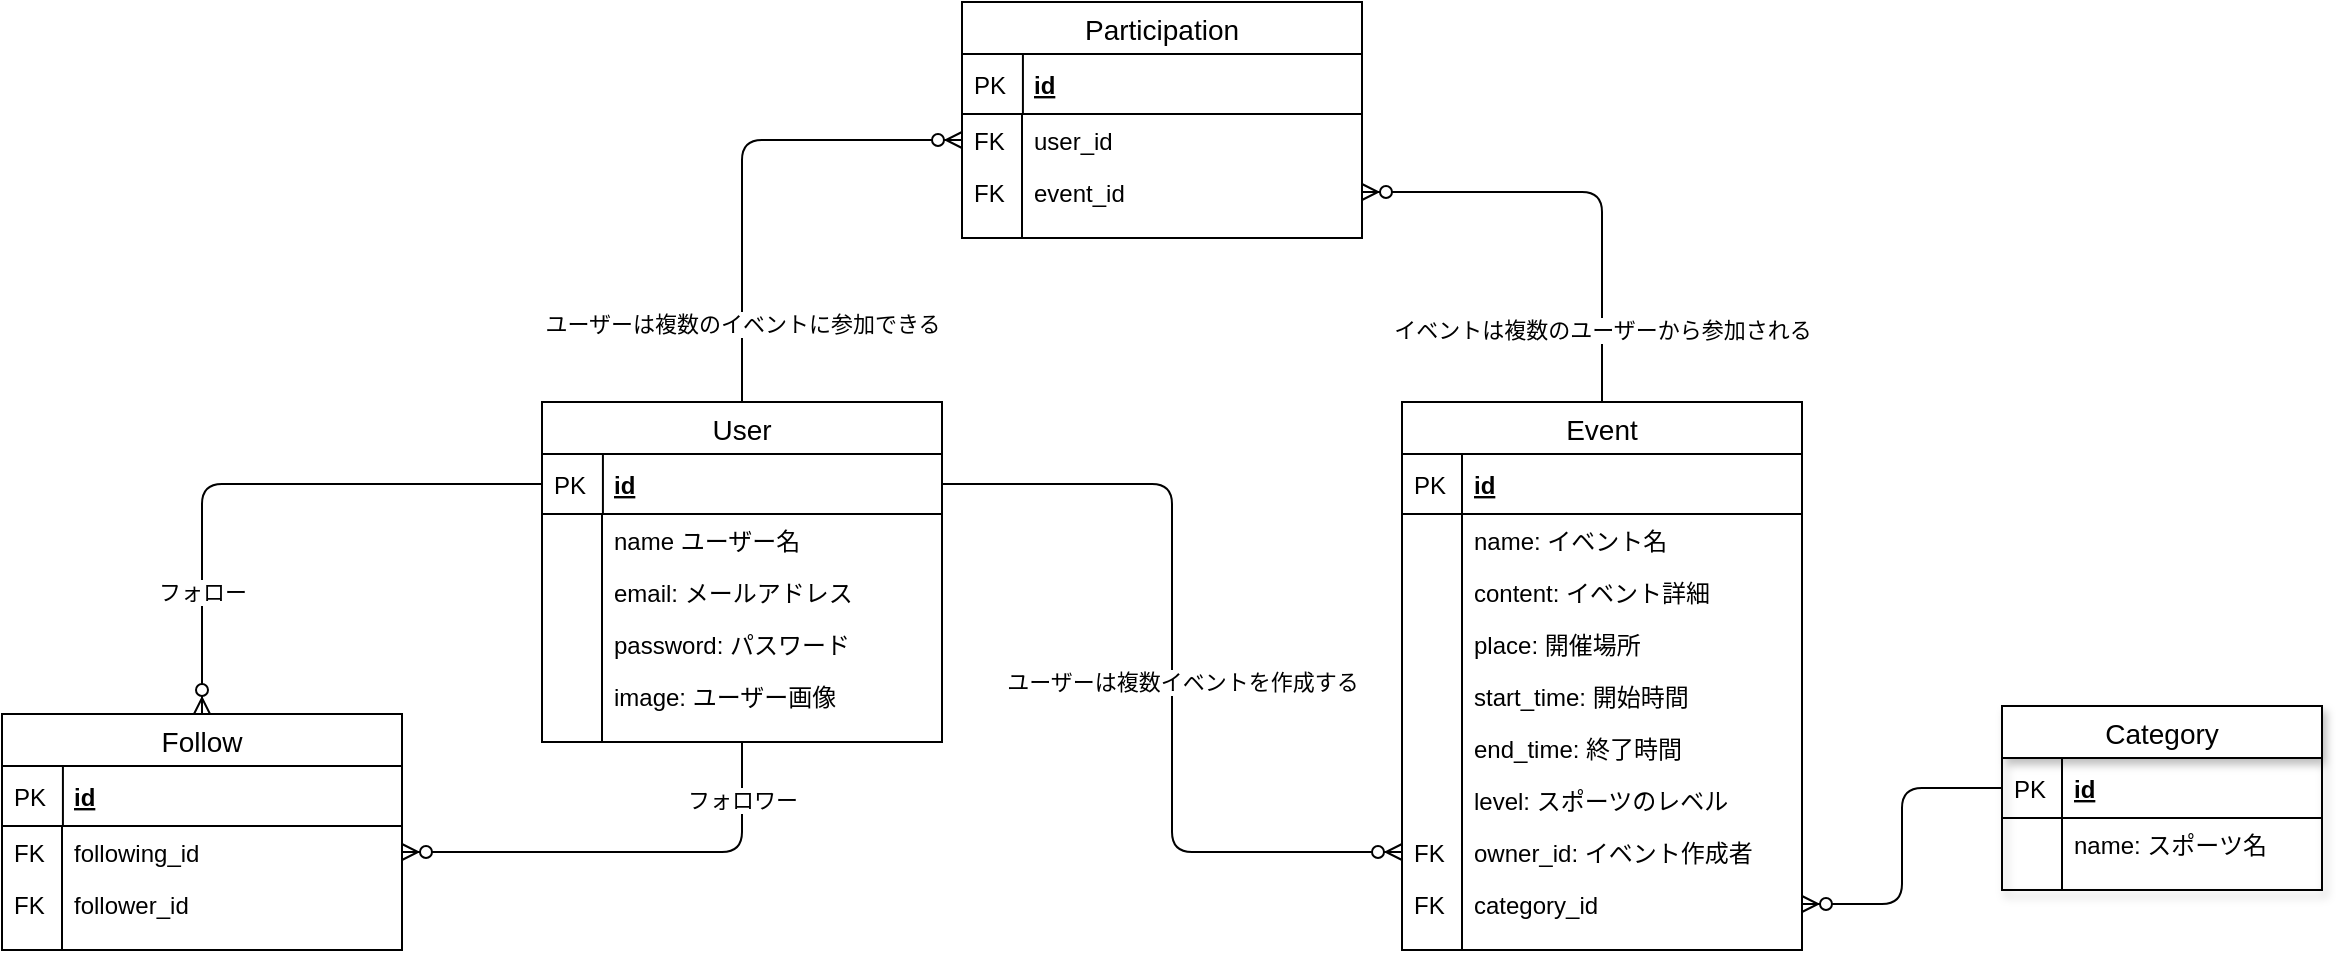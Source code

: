 <mxfile version="13.1.3">
    <diagram id="6hGFLwfOUW9BJ-s0fimq" name="Page-1">
        <mxGraphModel dx="2552" dy="680" grid="1" gridSize="10" guides="1" tooltips="1" connect="1" arrows="1" fold="1" page="1" pageScale="1" pageWidth="1654" pageHeight="1169" math="0" shadow="0">
            <root>
                <mxCell id="0"/>
                <mxCell id="1" parent="0"/>
                <mxCell id="yD3as-fylKnx1eR_pSZM-77" style="edgeStyle=orthogonalEdgeStyle;rounded=1;orthogonalLoop=1;jettySize=auto;html=1;exitX=0.5;exitY=0;exitDx=0;exitDy=0;entryX=0;entryY=0.5;entryDx=0;entryDy=0;fontSize=12;endFill=1;endArrow=ERzeroToMany;" edge="1" parent="1" source="11" target="yD3as-fylKnx1eR_pSZM-63">
                    <mxGeometry relative="1" as="geometry"/>
                </mxCell>
                <mxCell id="yD3as-fylKnx1eR_pSZM-105" value="ユーザーは複数のイベントに参加できる" style="edgeLabel;html=1;align=center;verticalAlign=middle;resizable=0;points=[];" vertex="1" connectable="0" parent="yD3as-fylKnx1eR_pSZM-77">
                    <mxGeometry x="-0.322" y="1" relative="1" as="geometry">
                        <mxPoint x="1" y="42" as="offset"/>
                    </mxGeometry>
                </mxCell>
                <mxCell id="yD3as-fylKnx1eR_pSZM-78" style="rounded=1;orthogonalLoop=1;jettySize=auto;html=1;exitX=0.5;exitY=0;exitDx=0;exitDy=0;entryX=1;entryY=0.5;entryDx=0;entryDy=0;fontSize=12;endFill=1;endArrow=ERzeroToMany;edgeStyle=orthogonalEdgeStyle;" edge="1" parent="1" source="yD3as-fylKnx1eR_pSZM-21" target="yD3as-fylKnx1eR_pSZM-65">
                    <mxGeometry relative="1" as="geometry"/>
                </mxCell>
                <mxCell id="yD3as-fylKnx1eR_pSZM-107" value="イベントは複数のユーザーから参加される" style="edgeLabel;html=1;align=center;verticalAlign=middle;resizable=0;points=[];" vertex="1" connectable="0" parent="yD3as-fylKnx1eR_pSZM-78">
                    <mxGeometry x="-0.236" y="-3" relative="1" as="geometry">
                        <mxPoint x="-3" y="50" as="offset"/>
                    </mxGeometry>
                </mxCell>
                <mxCell id="yD3as-fylKnx1eR_pSZM-79" style="edgeStyle=orthogonalEdgeStyle;rounded=1;orthogonalLoop=1;jettySize=auto;html=1;exitX=1;exitY=0.5;exitDx=0;exitDy=0;entryX=0;entryY=0.5;entryDx=0;entryDy=0;fontSize=12;endFill=1;endArrow=ERzeroToMany;" edge="1" parent="1" source="12" target="yD3as-fylKnx1eR_pSZM-54">
                    <mxGeometry relative="1" as="geometry"/>
                </mxCell>
                <mxCell id="yD3as-fylKnx1eR_pSZM-104" value="ユーザーは複数イベントを作成する" style="edgeLabel;html=1;align=center;verticalAlign=middle;resizable=0;points=[];" vertex="1" connectable="0" parent="yD3as-fylKnx1eR_pSZM-79">
                    <mxGeometry x="-0.417" y="-55" relative="1" as="geometry">
                        <mxPoint x="60" y="93" as="offset"/>
                    </mxGeometry>
                </mxCell>
                <mxCell id="yD3as-fylKnx1eR_pSZM-21" value="Event" style="swimlane;fontStyle=0;childLayout=stackLayout;horizontal=1;startSize=26;horizontalStack=0;resizeParent=1;resizeParentMax=0;resizeLast=0;collapsible=1;marginBottom=0;align=center;fontSize=14;" vertex="1" parent="1">
                    <mxGeometry x="-700" y="360" width="200" height="274" as="geometry">
                        <mxRectangle x="280" y="190" width="60" height="26" as="alternateBounds"/>
                    </mxGeometry>
                </mxCell>
                <mxCell id="yD3as-fylKnx1eR_pSZM-22" value="id" style="shape=partialRectangle;top=0;left=0;right=0;bottom=1;align=left;verticalAlign=middle;fillColor=none;spacingLeft=34;spacingRight=4;overflow=hidden;rotatable=0;points=[[0,0.5],[1,0.5]];portConstraint=eastwest;dropTarget=0;fontStyle=5;fontSize=12;" vertex="1" parent="yD3as-fylKnx1eR_pSZM-21">
                    <mxGeometry y="26" width="200" height="30" as="geometry"/>
                </mxCell>
                <mxCell id="yD3as-fylKnx1eR_pSZM-23" value="PK" style="shape=partialRectangle;top=0;left=0;bottom=0;fillColor=none;align=left;verticalAlign=middle;spacingLeft=4;spacingRight=4;overflow=hidden;rotatable=0;points=[];portConstraint=eastwest;part=1;fontSize=12;" vertex="1" connectable="0" parent="yD3as-fylKnx1eR_pSZM-22">
                    <mxGeometry width="30" height="30" as="geometry"/>
                </mxCell>
                <mxCell id="yD3as-fylKnx1eR_pSZM-24" value="name: イベント名" style="shape=partialRectangle;top=0;left=0;right=0;bottom=0;align=left;verticalAlign=top;fillColor=none;spacingLeft=34;spacingRight=4;overflow=hidden;rotatable=0;points=[[0,0.5],[1,0.5]];portConstraint=eastwest;dropTarget=0;fontSize=12;" vertex="1" parent="yD3as-fylKnx1eR_pSZM-21">
                    <mxGeometry y="56" width="200" height="26" as="geometry"/>
                </mxCell>
                <mxCell id="yD3as-fylKnx1eR_pSZM-25" value="" style="shape=partialRectangle;top=0;left=0;bottom=0;fillColor=none;align=left;verticalAlign=top;spacingLeft=4;spacingRight=4;overflow=hidden;rotatable=0;points=[];portConstraint=eastwest;part=1;fontSize=12;" vertex="1" connectable="0" parent="yD3as-fylKnx1eR_pSZM-24">
                    <mxGeometry width="30" height="26" as="geometry"/>
                </mxCell>
                <mxCell id="yD3as-fylKnx1eR_pSZM-56" value="content: イベント詳細" style="shape=partialRectangle;top=0;left=0;right=0;bottom=0;align=left;verticalAlign=top;fillColor=none;spacingLeft=34;spacingRight=4;overflow=hidden;rotatable=0;points=[[0,0.5],[1,0.5]];portConstraint=eastwest;dropTarget=0;fontSize=12;" vertex="1" parent="yD3as-fylKnx1eR_pSZM-21">
                    <mxGeometry y="82" width="200" height="26" as="geometry"/>
                </mxCell>
                <mxCell id="yD3as-fylKnx1eR_pSZM-57" value="" style="shape=partialRectangle;top=0;left=0;bottom=0;fillColor=none;align=left;verticalAlign=top;spacingLeft=4;spacingRight=4;overflow=hidden;rotatable=0;points=[];portConstraint=eastwest;part=1;fontSize=12;" vertex="1" connectable="0" parent="yD3as-fylKnx1eR_pSZM-56">
                    <mxGeometry width="30" height="26" as="geometry"/>
                </mxCell>
                <mxCell id="yD3as-fylKnx1eR_pSZM-26" value="place: 開催場所" style="shape=partialRectangle;top=0;left=0;right=0;bottom=0;align=left;verticalAlign=top;fillColor=none;spacingLeft=34;spacingRight=4;overflow=hidden;rotatable=0;points=[[0,0.5],[1,0.5]];portConstraint=eastwest;dropTarget=0;fontSize=12;" vertex="1" parent="yD3as-fylKnx1eR_pSZM-21">
                    <mxGeometry y="108" width="200" height="26" as="geometry"/>
                </mxCell>
                <mxCell id="yD3as-fylKnx1eR_pSZM-27" value="" style="shape=partialRectangle;top=0;left=0;bottom=0;fillColor=none;align=left;verticalAlign=top;spacingLeft=4;spacingRight=4;overflow=hidden;rotatable=0;points=[];portConstraint=eastwest;part=1;fontSize=12;" vertex="1" connectable="0" parent="yD3as-fylKnx1eR_pSZM-26">
                    <mxGeometry width="30" height="26" as="geometry"/>
                </mxCell>
                <mxCell id="yD3as-fylKnx1eR_pSZM-28" value="start_time: 開始時間" style="shape=partialRectangle;top=0;left=0;right=0;bottom=0;align=left;verticalAlign=top;fillColor=none;spacingLeft=34;spacingRight=4;overflow=hidden;rotatable=0;points=[[0,0.5],[1,0.5]];portConstraint=eastwest;dropTarget=0;fontSize=12;" vertex="1" parent="yD3as-fylKnx1eR_pSZM-21">
                    <mxGeometry y="134" width="200" height="26" as="geometry"/>
                </mxCell>
                <mxCell id="yD3as-fylKnx1eR_pSZM-29" value="" style="shape=partialRectangle;top=0;left=0;bottom=0;fillColor=none;align=left;verticalAlign=top;spacingLeft=4;spacingRight=4;overflow=hidden;rotatable=0;points=[];portConstraint=eastwest;part=1;fontSize=12;" vertex="1" connectable="0" parent="yD3as-fylKnx1eR_pSZM-28">
                    <mxGeometry width="30" height="26" as="geometry"/>
                </mxCell>
                <mxCell id="yD3as-fylKnx1eR_pSZM-30" value="end_time: 終了時間" style="shape=partialRectangle;top=0;left=0;right=0;bottom=0;align=left;verticalAlign=top;fillColor=none;spacingLeft=34;spacingRight=4;overflow=hidden;rotatable=0;points=[[0,0.5],[1,0.5]];portConstraint=eastwest;dropTarget=0;fontSize=12;" vertex="1" parent="yD3as-fylKnx1eR_pSZM-21">
                    <mxGeometry y="160" width="200" height="26" as="geometry"/>
                </mxCell>
                <mxCell id="yD3as-fylKnx1eR_pSZM-31" value="" style="shape=partialRectangle;top=0;left=0;bottom=0;fillColor=none;align=left;verticalAlign=top;spacingLeft=4;spacingRight=4;overflow=hidden;rotatable=0;points=[];portConstraint=eastwest;part=1;fontSize=12;" vertex="1" connectable="0" parent="yD3as-fylKnx1eR_pSZM-30">
                    <mxGeometry width="30" height="26" as="geometry"/>
                </mxCell>
                <mxCell id="yD3as-fylKnx1eR_pSZM-124" value="level: スポーツのレベル" style="shape=partialRectangle;top=0;left=0;right=0;bottom=0;align=left;verticalAlign=top;fillColor=none;spacingLeft=34;spacingRight=4;overflow=hidden;rotatable=0;points=[[0,0.5],[1,0.5]];portConstraint=eastwest;dropTarget=0;fontSize=12;" vertex="1" parent="yD3as-fylKnx1eR_pSZM-21">
                    <mxGeometry y="186" width="200" height="26" as="geometry"/>
                </mxCell>
                <mxCell id="yD3as-fylKnx1eR_pSZM-125" value="" style="shape=partialRectangle;top=0;left=0;bottom=0;fillColor=none;align=left;verticalAlign=top;spacingLeft=4;spacingRight=4;overflow=hidden;rotatable=0;points=[];portConstraint=eastwest;part=1;fontSize=12;" vertex="1" connectable="0" parent="yD3as-fylKnx1eR_pSZM-124">
                    <mxGeometry width="30" height="26" as="geometry"/>
                </mxCell>
                <mxCell id="yD3as-fylKnx1eR_pSZM-54" value="owner_id: イベント作成者" style="shape=partialRectangle;top=0;left=0;right=0;bottom=0;align=left;verticalAlign=top;fillColor=none;spacingLeft=34;spacingRight=4;overflow=hidden;rotatable=0;points=[[0,0.5],[1,0.5]];portConstraint=eastwest;dropTarget=0;fontSize=12;" vertex="1" parent="yD3as-fylKnx1eR_pSZM-21">
                    <mxGeometry y="212" width="200" height="26" as="geometry"/>
                </mxCell>
                <mxCell id="yD3as-fylKnx1eR_pSZM-55" value="FK" style="shape=partialRectangle;top=0;left=0;bottom=0;fillColor=none;align=left;verticalAlign=top;spacingLeft=4;spacingRight=4;overflow=hidden;rotatable=0;points=[];portConstraint=eastwest;part=1;fontSize=12;" vertex="1" connectable="0" parent="yD3as-fylKnx1eR_pSZM-54">
                    <mxGeometry width="30" height="26" as="geometry"/>
                </mxCell>
                <mxCell id="yD3as-fylKnx1eR_pSZM-162" value="category_id" style="shape=partialRectangle;top=0;left=0;right=0;bottom=0;align=left;verticalAlign=top;fillColor=none;spacingLeft=34;spacingRight=4;overflow=hidden;rotatable=0;points=[[0,0.5],[1,0.5]];portConstraint=eastwest;dropTarget=0;fontSize=12;" vertex="1" parent="yD3as-fylKnx1eR_pSZM-21">
                    <mxGeometry y="238" width="200" height="26" as="geometry"/>
                </mxCell>
                <mxCell id="yD3as-fylKnx1eR_pSZM-163" value="FK" style="shape=partialRectangle;top=0;left=0;bottom=0;fillColor=none;align=left;verticalAlign=top;spacingLeft=4;spacingRight=4;overflow=hidden;rotatable=0;points=[];portConstraint=eastwest;part=1;fontSize=12;" vertex="1" connectable="0" parent="yD3as-fylKnx1eR_pSZM-162">
                    <mxGeometry width="30" height="26" as="geometry"/>
                </mxCell>
                <mxCell id="yD3as-fylKnx1eR_pSZM-154" value="" style="shape=partialRectangle;top=0;left=0;right=0;bottom=0;align=left;verticalAlign=top;fillColor=none;spacingLeft=34;spacingRight=4;overflow=hidden;rotatable=0;points=[[0,0.5],[1,0.5]];portConstraint=eastwest;dropTarget=0;fontSize=12;" vertex="1" parent="yD3as-fylKnx1eR_pSZM-21">
                    <mxGeometry y="264" width="200" height="10" as="geometry"/>
                </mxCell>
                <mxCell id="yD3as-fylKnx1eR_pSZM-155" value="" style="shape=partialRectangle;top=0;left=0;bottom=0;fillColor=none;align=left;verticalAlign=top;spacingLeft=4;spacingRight=4;overflow=hidden;rotatable=0;points=[];portConstraint=eastwest;part=1;fontSize=12;" vertex="1" connectable="0" parent="yD3as-fylKnx1eR_pSZM-154">
                    <mxGeometry width="30" height="10" as="geometry"/>
                </mxCell>
                <mxCell id="yD3as-fylKnx1eR_pSZM-160" style="edgeStyle=orthogonalEdgeStyle;rounded=1;orthogonalLoop=1;jettySize=auto;html=1;entryX=1;entryY=0.5;entryDx=0;entryDy=0;fontSize=12;endFill=1;endArrow=ERzeroToMany;" edge="1" parent="1" source="11" target="yD3as-fylKnx1eR_pSZM-129">
                    <mxGeometry relative="1" as="geometry"/>
                </mxCell>
                <mxCell id="yD3as-fylKnx1eR_pSZM-165" value="フォロワー" style="edgeLabel;html=1;align=center;verticalAlign=middle;resizable=0;points=[];" vertex="1" connectable="0" parent="yD3as-fylKnx1eR_pSZM-160">
                    <mxGeometry x="-0.568" y="1" relative="1" as="geometry">
                        <mxPoint x="-1" y="-20" as="offset"/>
                    </mxGeometry>
                </mxCell>
                <mxCell id="11" value="User" style="swimlane;fontStyle=0;childLayout=stackLayout;horizontal=1;startSize=26;horizontalStack=0;resizeParent=1;resizeParentMax=0;resizeLast=0;collapsible=1;marginBottom=0;align=center;fontSize=14;" vertex="1" parent="1">
                    <mxGeometry x="-1130" y="360" width="200" height="170" as="geometry">
                        <mxRectangle x="280" y="190" width="60" height="26" as="alternateBounds"/>
                    </mxGeometry>
                </mxCell>
                <mxCell id="12" value="id" style="shape=partialRectangle;top=0;left=0;right=0;bottom=1;align=left;verticalAlign=middle;fillColor=none;spacingLeft=34;spacingRight=4;overflow=hidden;rotatable=0;points=[[0,0.5],[1,0.5]];portConstraint=eastwest;dropTarget=0;fontStyle=5;fontSize=12;" vertex="1" parent="11">
                    <mxGeometry y="26" width="200" height="30" as="geometry"/>
                </mxCell>
                <mxCell id="13" value="PK" style="shape=partialRectangle;top=0;left=0;bottom=0;fillColor=none;align=left;verticalAlign=middle;spacingLeft=4;spacingRight=4;overflow=hidden;rotatable=0;points=[];portConstraint=eastwest;part=1;fontSize=12;" vertex="1" connectable="0" parent="12">
                    <mxGeometry width="30.459" height="30" as="geometry"/>
                </mxCell>
                <mxCell id="14" value="name ユーザー名" style="shape=partialRectangle;top=0;left=0;right=0;bottom=0;align=left;verticalAlign=top;fillColor=none;spacingLeft=34;spacingRight=4;overflow=hidden;rotatable=0;points=[[0,0.5],[1,0.5]];portConstraint=eastwest;dropTarget=0;fontSize=12;" vertex="1" parent="11">
                    <mxGeometry y="56" width="200" height="26" as="geometry"/>
                </mxCell>
                <mxCell id="15" value="" style="shape=partialRectangle;top=0;left=0;bottom=0;fillColor=none;align=left;verticalAlign=top;spacingLeft=4;spacingRight=4;overflow=hidden;rotatable=0;points=[];portConstraint=eastwest;part=1;fontSize=12;" vertex="1" connectable="0" parent="14">
                    <mxGeometry width="30" height="26" as="geometry"/>
                </mxCell>
                <mxCell id="16" value="email: メールアドレス" style="shape=partialRectangle;top=0;left=0;right=0;bottom=0;align=left;verticalAlign=top;fillColor=none;spacingLeft=34;spacingRight=4;overflow=hidden;rotatable=0;points=[[0,0.5],[1,0.5]];portConstraint=eastwest;dropTarget=0;fontSize=12;" vertex="1" parent="11">
                    <mxGeometry y="82" width="200" height="26" as="geometry"/>
                </mxCell>
                <mxCell id="17" value="" style="shape=partialRectangle;top=0;left=0;bottom=0;fillColor=none;align=left;verticalAlign=top;spacingLeft=4;spacingRight=4;overflow=hidden;rotatable=0;points=[];portConstraint=eastwest;part=1;fontSize=12;" vertex="1" connectable="0" parent="16">
                    <mxGeometry width="30" height="26" as="geometry"/>
                </mxCell>
                <mxCell id="18" value="password: パスワード" style="shape=partialRectangle;top=0;left=0;right=0;bottom=0;align=left;verticalAlign=top;fillColor=none;spacingLeft=34;spacingRight=4;overflow=hidden;rotatable=0;points=[[0,0.5],[1,0.5]];portConstraint=eastwest;dropTarget=0;fontSize=12;" vertex="1" parent="11">
                    <mxGeometry y="108" width="200" height="26" as="geometry"/>
                </mxCell>
                <mxCell id="19" value="" style="shape=partialRectangle;top=0;left=0;bottom=0;fillColor=none;align=left;verticalAlign=top;spacingLeft=4;spacingRight=4;overflow=hidden;rotatable=0;points=[];portConstraint=eastwest;part=1;fontSize=12;" vertex="1" connectable="0" parent="18">
                    <mxGeometry width="30" height="26" as="geometry"/>
                </mxCell>
                <mxCell id="yD3as-fylKnx1eR_pSZM-19" value="image: ユーザー画像" style="shape=partialRectangle;top=0;left=0;right=0;bottom=0;align=left;verticalAlign=top;fillColor=none;spacingLeft=34;spacingRight=4;overflow=hidden;rotatable=0;points=[[0,0.5],[1,0.5]];portConstraint=eastwest;dropTarget=0;fontSize=12;" vertex="1" parent="11">
                    <mxGeometry y="134" width="200" height="26" as="geometry"/>
                </mxCell>
                <mxCell id="yD3as-fylKnx1eR_pSZM-20" value="" style="shape=partialRectangle;top=0;left=0;bottom=0;fillColor=none;align=left;verticalAlign=top;spacingLeft=4;spacingRight=4;overflow=hidden;rotatable=0;points=[];portConstraint=eastwest;part=1;fontSize=12;" vertex="1" connectable="0" parent="yD3as-fylKnx1eR_pSZM-19">
                    <mxGeometry width="30" height="26" as="geometry"/>
                </mxCell>
                <mxCell id="yD3as-fylKnx1eR_pSZM-150" value="" style="shape=partialRectangle;top=0;left=0;right=0;bottom=0;align=left;verticalAlign=top;fillColor=none;spacingLeft=34;spacingRight=4;overflow=hidden;rotatable=0;points=[[0,0.5],[1,0.5]];portConstraint=eastwest;dropTarget=0;fontSize=12;" vertex="1" parent="11">
                    <mxGeometry y="160" width="200" height="10" as="geometry"/>
                </mxCell>
                <mxCell id="yD3as-fylKnx1eR_pSZM-151" value="" style="shape=partialRectangle;top=0;left=0;bottom=0;fillColor=none;align=left;verticalAlign=top;spacingLeft=4;spacingRight=4;overflow=hidden;rotatable=0;points=[];portConstraint=eastwest;part=1;fontSize=12;" vertex="1" connectable="0" parent="yD3as-fylKnx1eR_pSZM-150">
                    <mxGeometry width="30" height="10" as="geometry"/>
                </mxCell>
                <mxCell id="yD3as-fylKnx1eR_pSZM-137" style="edgeStyle=orthogonalEdgeStyle;rounded=1;orthogonalLoop=1;jettySize=auto;html=1;exitX=0;exitY=0.5;exitDx=0;exitDy=0;entryX=0.5;entryY=0;entryDx=0;entryDy=0;fontSize=12;endFill=1;endArrow=ERzeroToMany;" edge="1" parent="1" source="12" target="yD3as-fylKnx1eR_pSZM-126">
                    <mxGeometry relative="1" as="geometry"/>
                </mxCell>
                <mxCell id="yD3as-fylKnx1eR_pSZM-164" value="フォロー" style="edgeLabel;html=1;align=center;verticalAlign=middle;resizable=0;points=[];" vertex="1" connectable="0" parent="yD3as-fylKnx1eR_pSZM-137">
                    <mxGeometry x="0.003" y="50" relative="1" as="geometry">
                        <mxPoint x="-27" y="4" as="offset"/>
                    </mxGeometry>
                </mxCell>
                <mxCell id="yD3as-fylKnx1eR_pSZM-161" style="edgeStyle=orthogonalEdgeStyle;rounded=1;orthogonalLoop=1;jettySize=auto;html=1;exitX=0;exitY=0.5;exitDx=0;exitDy=0;entryX=1;entryY=0.5;entryDx=0;entryDy=0;fontSize=12;endFill=1;endArrow=ERzeroToMany;" edge="1" parent="1" source="yD3as-fylKnx1eR_pSZM-109" target="yD3as-fylKnx1eR_pSZM-162">
                    <mxGeometry relative="1" as="geometry"/>
                </mxCell>
                <mxCell id="yD3as-fylKnx1eR_pSZM-108" value="Category" style="swimlane;fontStyle=0;childLayout=stackLayout;horizontal=1;startSize=26;horizontalStack=0;resizeParent=1;resizeParentMax=0;resizeLast=0;collapsible=1;marginBottom=0;align=center;fontSize=14;shadow=1;" vertex="1" parent="1">
                    <mxGeometry x="-400" y="512" width="160" height="92" as="geometry"/>
                </mxCell>
                <mxCell id="yD3as-fylKnx1eR_pSZM-109" value="id" style="shape=partialRectangle;top=0;left=0;right=0;bottom=1;align=left;verticalAlign=middle;fillColor=none;spacingLeft=34;spacingRight=4;overflow=hidden;rotatable=0;points=[[0,0.5],[1,0.5]];portConstraint=eastwest;dropTarget=0;fontStyle=5;fontSize=12;" vertex="1" parent="yD3as-fylKnx1eR_pSZM-108">
                    <mxGeometry y="26" width="160" height="30" as="geometry"/>
                </mxCell>
                <mxCell id="yD3as-fylKnx1eR_pSZM-110" value="PK" style="shape=partialRectangle;top=0;left=0;bottom=0;fillColor=none;align=left;verticalAlign=middle;spacingLeft=4;spacingRight=4;overflow=hidden;rotatable=0;points=[];portConstraint=eastwest;part=1;fontSize=12;" vertex="1" connectable="0" parent="yD3as-fylKnx1eR_pSZM-109">
                    <mxGeometry width="30" height="30" as="geometry"/>
                </mxCell>
                <mxCell id="yD3as-fylKnx1eR_pSZM-111" value="name: スポーツ名" style="shape=partialRectangle;top=0;left=0;right=0;bottom=0;align=left;verticalAlign=top;fillColor=none;spacingLeft=34;spacingRight=4;overflow=hidden;rotatable=0;points=[[0,0.5],[1,0.5]];portConstraint=eastwest;dropTarget=0;fontSize=12;" vertex="1" parent="yD3as-fylKnx1eR_pSZM-108">
                    <mxGeometry y="56" width="160" height="26" as="geometry"/>
                </mxCell>
                <mxCell id="yD3as-fylKnx1eR_pSZM-112" value="" style="shape=partialRectangle;top=0;left=0;bottom=0;fillColor=none;align=left;verticalAlign=top;spacingLeft=4;spacingRight=4;overflow=hidden;rotatable=0;points=[];portConstraint=eastwest;part=1;fontSize=12;" vertex="1" connectable="0" parent="yD3as-fylKnx1eR_pSZM-111">
                    <mxGeometry width="30" height="26" as="geometry"/>
                </mxCell>
                <mxCell id="yD3as-fylKnx1eR_pSZM-158" value="" style="shape=partialRectangle;top=0;left=0;right=0;bottom=0;align=left;verticalAlign=top;fillColor=none;spacingLeft=34;spacingRight=4;overflow=hidden;rotatable=0;points=[[0,0.5],[1,0.5]];portConstraint=eastwest;dropTarget=0;fontSize=12;" vertex="1" parent="yD3as-fylKnx1eR_pSZM-108">
                    <mxGeometry y="82" width="160" height="10" as="geometry"/>
                </mxCell>
                <mxCell id="yD3as-fylKnx1eR_pSZM-159" value="" style="shape=partialRectangle;top=0;left=0;bottom=0;fillColor=none;align=left;verticalAlign=top;spacingLeft=4;spacingRight=4;overflow=hidden;rotatable=0;points=[];portConstraint=eastwest;part=1;fontSize=12;" vertex="1" connectable="0" parent="yD3as-fylKnx1eR_pSZM-158">
                    <mxGeometry width="30" height="10" as="geometry"/>
                </mxCell>
                <mxCell id="yD3as-fylKnx1eR_pSZM-60" value="Participation" style="swimlane;fontStyle=0;childLayout=stackLayout;horizontal=1;startSize=26;horizontalStack=0;resizeParent=1;resizeParentMax=0;resizeLast=0;collapsible=1;marginBottom=0;align=center;fontSize=14;" vertex="1" parent="1">
                    <mxGeometry x="-920" y="160" width="200" height="118" as="geometry">
                        <mxRectangle x="280" y="190" width="60" height="26" as="alternateBounds"/>
                    </mxGeometry>
                </mxCell>
                <mxCell id="yD3as-fylKnx1eR_pSZM-61" value="id" style="shape=partialRectangle;top=0;left=0;right=0;bottom=1;align=left;verticalAlign=middle;fillColor=none;spacingLeft=34;spacingRight=4;overflow=hidden;rotatable=0;points=[[0,0.5],[1,0.5]];portConstraint=eastwest;dropTarget=0;fontStyle=5;fontSize=12;" vertex="1" parent="yD3as-fylKnx1eR_pSZM-60">
                    <mxGeometry y="26" width="200" height="30" as="geometry"/>
                </mxCell>
                <mxCell id="yD3as-fylKnx1eR_pSZM-62" value="PK" style="shape=partialRectangle;top=0;left=0;bottom=0;fillColor=none;align=left;verticalAlign=middle;spacingLeft=4;spacingRight=4;overflow=hidden;rotatable=0;points=[];portConstraint=eastwest;part=1;fontSize=12;" vertex="1" connectable="0" parent="yD3as-fylKnx1eR_pSZM-61">
                    <mxGeometry width="30.459" height="30" as="geometry"/>
                </mxCell>
                <mxCell id="yD3as-fylKnx1eR_pSZM-63" value="user_id" style="shape=partialRectangle;top=0;left=0;right=0;bottom=0;align=left;verticalAlign=top;fillColor=none;spacingLeft=34;spacingRight=4;overflow=hidden;rotatable=0;points=[[0,0.5],[1,0.5]];portConstraint=eastwest;dropTarget=0;fontSize=12;" vertex="1" parent="yD3as-fylKnx1eR_pSZM-60">
                    <mxGeometry y="56" width="200" height="26" as="geometry"/>
                </mxCell>
                <mxCell id="yD3as-fylKnx1eR_pSZM-64" value="FK" style="shape=partialRectangle;top=0;left=0;bottom=0;fillColor=none;align=left;verticalAlign=top;spacingLeft=4;spacingRight=4;overflow=hidden;rotatable=0;points=[];portConstraint=eastwest;part=1;fontSize=12;" vertex="1" connectable="0" parent="yD3as-fylKnx1eR_pSZM-63">
                    <mxGeometry width="30" height="26" as="geometry"/>
                </mxCell>
                <mxCell id="yD3as-fylKnx1eR_pSZM-65" value="event_id" style="shape=partialRectangle;top=0;left=0;right=0;bottom=0;align=left;verticalAlign=top;fillColor=none;spacingLeft=34;spacingRight=4;overflow=hidden;rotatable=0;points=[[0,0.5],[1,0.5]];portConstraint=eastwest;dropTarget=0;fontSize=12;" vertex="1" parent="yD3as-fylKnx1eR_pSZM-60">
                    <mxGeometry y="82" width="200" height="26" as="geometry"/>
                </mxCell>
                <mxCell id="yD3as-fylKnx1eR_pSZM-66" value="FK" style="shape=partialRectangle;top=0;left=0;bottom=0;fillColor=none;align=left;verticalAlign=top;spacingLeft=4;spacingRight=4;overflow=hidden;rotatable=0;points=[];portConstraint=eastwest;part=1;fontSize=12;" vertex="1" connectable="0" parent="yD3as-fylKnx1eR_pSZM-65">
                    <mxGeometry width="30" height="26" as="geometry"/>
                </mxCell>
                <mxCell id="yD3as-fylKnx1eR_pSZM-156" value="" style="shape=partialRectangle;top=0;left=0;right=0;bottom=0;align=left;verticalAlign=top;fillColor=none;spacingLeft=34;spacingRight=4;overflow=hidden;rotatable=0;points=[[0,0.5],[1,0.5]];portConstraint=eastwest;dropTarget=0;fontSize=12;" vertex="1" parent="yD3as-fylKnx1eR_pSZM-60">
                    <mxGeometry y="108" width="200" height="10" as="geometry"/>
                </mxCell>
                <mxCell id="yD3as-fylKnx1eR_pSZM-157" value="" style="shape=partialRectangle;top=0;left=0;bottom=0;fillColor=none;align=left;verticalAlign=top;spacingLeft=4;spacingRight=4;overflow=hidden;rotatable=0;points=[];portConstraint=eastwest;part=1;fontSize=12;" vertex="1" connectable="0" parent="yD3as-fylKnx1eR_pSZM-156">
                    <mxGeometry width="30" height="10" as="geometry"/>
                </mxCell>
                <mxCell id="yD3as-fylKnx1eR_pSZM-126" value="Follow" style="swimlane;fontStyle=0;childLayout=stackLayout;horizontal=1;startSize=26;horizontalStack=0;resizeParent=1;resizeParentMax=0;resizeLast=0;collapsible=1;marginBottom=0;align=center;fontSize=14;" vertex="1" parent="1">
                    <mxGeometry x="-1400" y="516" width="200" height="118" as="geometry">
                        <mxRectangle x="280" y="190" width="60" height="26" as="alternateBounds"/>
                    </mxGeometry>
                </mxCell>
                <mxCell id="yD3as-fylKnx1eR_pSZM-127" value="id" style="shape=partialRectangle;top=0;left=0;right=0;bottom=1;align=left;verticalAlign=middle;fillColor=none;spacingLeft=34;spacingRight=4;overflow=hidden;rotatable=0;points=[[0,0.5],[1,0.5]];portConstraint=eastwest;dropTarget=0;fontStyle=5;fontSize=12;" vertex="1" parent="yD3as-fylKnx1eR_pSZM-126">
                    <mxGeometry y="26" width="200" height="30" as="geometry"/>
                </mxCell>
                <mxCell id="yD3as-fylKnx1eR_pSZM-128" value="PK" style="shape=partialRectangle;top=0;left=0;bottom=0;fillColor=none;align=left;verticalAlign=middle;spacingLeft=4;spacingRight=4;overflow=hidden;rotatable=0;points=[];portConstraint=eastwest;part=1;fontSize=12;" vertex="1" connectable="0" parent="yD3as-fylKnx1eR_pSZM-127">
                    <mxGeometry width="30.459" height="30" as="geometry"/>
                </mxCell>
                <mxCell id="yD3as-fylKnx1eR_pSZM-129" value="following_id" style="shape=partialRectangle;top=0;left=0;right=0;bottom=0;align=left;verticalAlign=top;fillColor=none;spacingLeft=34;spacingRight=4;overflow=hidden;rotatable=0;points=[[0,0.5],[1,0.5]];portConstraint=eastwest;dropTarget=0;fontSize=12;" vertex="1" parent="yD3as-fylKnx1eR_pSZM-126">
                    <mxGeometry y="56" width="200" height="26" as="geometry"/>
                </mxCell>
                <mxCell id="yD3as-fylKnx1eR_pSZM-130" value="FK" style="shape=partialRectangle;top=0;left=0;bottom=0;fillColor=none;align=left;verticalAlign=top;spacingLeft=4;spacingRight=4;overflow=hidden;rotatable=0;points=[];portConstraint=eastwest;part=1;fontSize=12;" vertex="1" connectable="0" parent="yD3as-fylKnx1eR_pSZM-129">
                    <mxGeometry width="30" height="26" as="geometry"/>
                </mxCell>
                <mxCell id="yD3as-fylKnx1eR_pSZM-131" value="follower_id" style="shape=partialRectangle;top=0;left=0;right=0;bottom=0;align=left;verticalAlign=top;fillColor=none;spacingLeft=34;spacingRight=4;overflow=hidden;rotatable=0;points=[[0,0.5],[1,0.5]];portConstraint=eastwest;dropTarget=0;fontSize=12;" vertex="1" parent="yD3as-fylKnx1eR_pSZM-126">
                    <mxGeometry y="82" width="200" height="26" as="geometry"/>
                </mxCell>
                <mxCell id="yD3as-fylKnx1eR_pSZM-132" value="FK" style="shape=partialRectangle;top=0;left=0;bottom=0;fillColor=none;align=left;verticalAlign=top;spacingLeft=4;spacingRight=4;overflow=hidden;rotatable=0;points=[];portConstraint=eastwest;part=1;fontSize=12;" vertex="1" connectable="0" parent="yD3as-fylKnx1eR_pSZM-131">
                    <mxGeometry width="30" height="26" as="geometry"/>
                </mxCell>
                <mxCell id="yD3as-fylKnx1eR_pSZM-152" value="" style="shape=partialRectangle;top=0;left=0;right=0;bottom=0;align=left;verticalAlign=top;fillColor=none;spacingLeft=34;spacingRight=4;overflow=hidden;rotatable=0;points=[[0,0.5],[1,0.5]];portConstraint=eastwest;dropTarget=0;fontSize=12;" vertex="1" parent="yD3as-fylKnx1eR_pSZM-126">
                    <mxGeometry y="108" width="200" height="10" as="geometry"/>
                </mxCell>
                <mxCell id="yD3as-fylKnx1eR_pSZM-153" value="" style="shape=partialRectangle;top=0;left=0;bottom=0;fillColor=none;align=left;verticalAlign=top;spacingLeft=4;spacingRight=4;overflow=hidden;rotatable=0;points=[];portConstraint=eastwest;part=1;fontSize=12;" vertex="1" connectable="0" parent="yD3as-fylKnx1eR_pSZM-152">
                    <mxGeometry width="30" height="10" as="geometry"/>
                </mxCell>
            </root>
        </mxGraphModel>
    </diagram>
</mxfile>